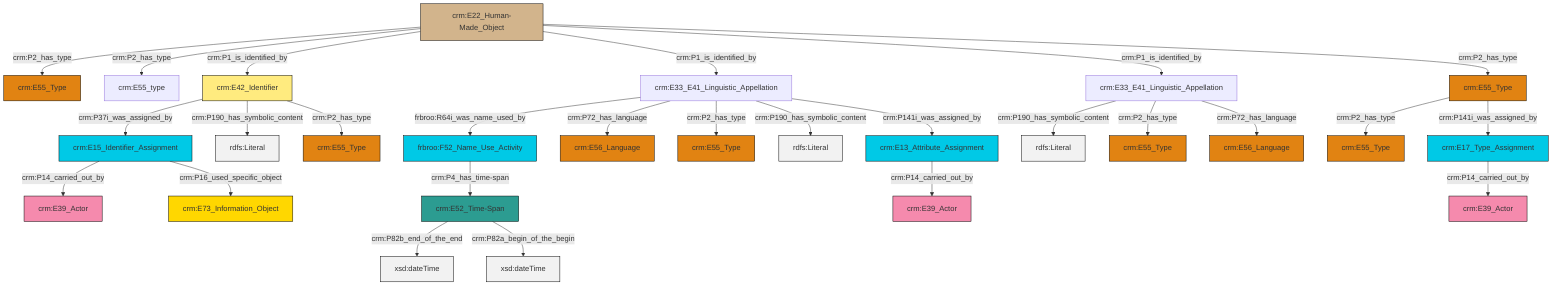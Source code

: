 graph TD
classDef Literal fill:#f2f2f2,stroke:#000000;
classDef CRM_Entity fill:#FFFFFF,stroke:#000000;
classDef Temporal_Entity fill:#00C9E6, stroke:#000000;
classDef Type fill:#E18312, stroke:#000000;
classDef Time-Span fill:#2C9C91, stroke:#000000;
classDef Appellation fill:#FFEB7F, stroke:#000000;
classDef Place fill:#008836, stroke:#000000;
classDef Persistent_Item fill:#B266B2, stroke:#000000;
classDef Conceptual_Object fill:#FFD700, stroke:#000000;
classDef Physical_Thing fill:#D2B48C, stroke:#000000;
classDef Actor fill:#f58aad, stroke:#000000;
classDef PC_Classes fill:#4ce600, stroke:#000000;
classDef Multi fill:#cccccc,stroke:#000000;

0["crm:E33_E41_Linguistic_Appellation"]:::Default -->|frbroo:R64i_was_name_used_by| 1["frbroo:F52_Name_Use_Activity"]:::Temporal_Entity
10["crm:E15_Identifier_Assignment"]:::Temporal_Entity -->|crm:P14_carried_out_by| 8["crm:E39_Actor"]:::Actor
14["crm:E22_Human-Made_Object"]:::Physical_Thing -->|crm:P2_has_type| 15["crm:E55_Type"]:::Type
16["crm:E52_Time-Span"]:::Time-Span -->|crm:P82b_end_of_the_end| 17[xsd:dateTime]:::Literal
6["crm:E13_Attribute_Assignment"]:::Temporal_Entity -->|crm:P14_carried_out_by| 4["crm:E39_Actor"]:::Actor
20["crm:E42_Identifier"]:::Appellation -->|crm:P37i_was_assigned_by| 10["crm:E15_Identifier_Assignment"]:::Temporal_Entity
14["crm:E22_Human-Made_Object"]:::Physical_Thing -->|crm:P2_has_type| 2["crm:E55_type"]:::Default
14["crm:E22_Human-Made_Object"]:::Physical_Thing -->|crm:P1_is_identified_by| 20["crm:E42_Identifier"]:::Appellation
24["crm:E33_E41_Linguistic_Appellation"]:::Default -->|crm:P190_has_symbolic_content| 25[rdfs:Literal]:::Literal
24["crm:E33_E41_Linguistic_Appellation"]:::Default -->|crm:P2_has_type| 26["crm:E55_Type"]:::Type
14["crm:E22_Human-Made_Object"]:::Physical_Thing -->|crm:P1_is_identified_by| 0["crm:E33_E41_Linguistic_Appellation"]:::Default
22["crm:E17_Type_Assignment"]:::Temporal_Entity -->|crm:P14_carried_out_by| 27["crm:E39_Actor"]:::Actor
1["frbroo:F52_Name_Use_Activity"]:::Temporal_Entity -->|crm:P4_has_time-span| 16["crm:E52_Time-Span"]:::Time-Span
0["crm:E33_E41_Linguistic_Appellation"]:::Default -->|crm:P72_has_language| 28["crm:E56_Language"]:::Type
30["crm:E55_Type"]:::Type -->|crm:P2_has_type| 11["crm:E55_Type"]:::Type
0["crm:E33_E41_Linguistic_Appellation"]:::Default -->|crm:P2_has_type| 31["crm:E55_Type"]:::Type
30["crm:E55_Type"]:::Type -->|crm:P141i_was_assigned_by| 22["crm:E17_Type_Assignment"]:::Temporal_Entity
0["crm:E33_E41_Linguistic_Appellation"]:::Default -->|crm:P190_has_symbolic_content| 37[rdfs:Literal]:::Literal
20["crm:E42_Identifier"]:::Appellation -->|crm:P190_has_symbolic_content| 39[rdfs:Literal]:::Literal
24["crm:E33_E41_Linguistic_Appellation"]:::Default -->|crm:P72_has_language| 41["crm:E56_Language"]:::Type
14["crm:E22_Human-Made_Object"]:::Physical_Thing -->|crm:P1_is_identified_by| 24["crm:E33_E41_Linguistic_Appellation"]:::Default
16["crm:E52_Time-Span"]:::Time-Span -->|crm:P82a_begin_of_the_begin| 49[xsd:dateTime]:::Literal
0["crm:E33_E41_Linguistic_Appellation"]:::Default -->|crm:P141i_was_assigned_by| 6["crm:E13_Attribute_Assignment"]:::Temporal_Entity
14["crm:E22_Human-Made_Object"]:::Physical_Thing -->|crm:P2_has_type| 30["crm:E55_Type"]:::Type
20["crm:E42_Identifier"]:::Appellation -->|crm:P2_has_type| 35["crm:E55_Type"]:::Type
10["crm:E15_Identifier_Assignment"]:::Temporal_Entity -->|crm:P16_used_specific_object| 43["crm:E73_Information_Object"]:::Conceptual_Object